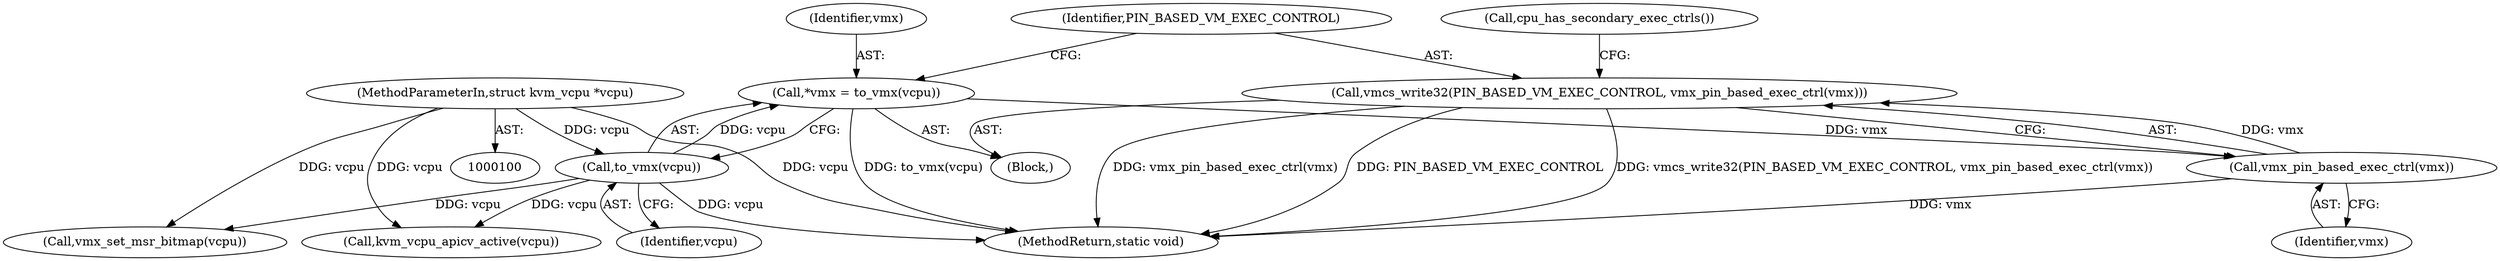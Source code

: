 digraph "0_linux_3ce424e45411cf5a13105e0386b6ecf6eeb4f66f_0@API" {
"1000108" [label="(Call,vmcs_write32(PIN_BASED_VM_EXEC_CONTROL, vmx_pin_based_exec_ctrl(vmx)))"];
"1000110" [label="(Call,vmx_pin_based_exec_ctrl(vmx))"];
"1000104" [label="(Call,*vmx = to_vmx(vcpu))"];
"1000106" [label="(Call,to_vmx(vcpu))"];
"1000101" [label="(MethodParameterIn,struct kvm_vcpu *vcpu)"];
"1000104" [label="(Call,*vmx = to_vmx(vcpu))"];
"1000102" [label="(Block,)"];
"1000109" [label="(Identifier,PIN_BASED_VM_EXEC_CONTROL)"];
"1000106" [label="(Call,to_vmx(vcpu))"];
"1000110" [label="(Call,vmx_pin_based_exec_ctrl(vmx))"];
"1000105" [label="(Identifier,vmx)"];
"1000131" [label="(Call,vmx_set_msr_bitmap(vcpu))"];
"1000111" [label="(Identifier,vmx)"];
"1000113" [label="(Call,cpu_has_secondary_exec_ctrls())"];
"1000101" [label="(MethodParameterIn,struct kvm_vcpu *vcpu)"];
"1000108" [label="(Call,vmcs_write32(PIN_BASED_VM_EXEC_CONTROL, vmx_pin_based_exec_ctrl(vmx)))"];
"1000116" [label="(Call,kvm_vcpu_apicv_active(vcpu))"];
"1000133" [label="(MethodReturn,static void)"];
"1000107" [label="(Identifier,vcpu)"];
"1000108" -> "1000102"  [label="AST: "];
"1000108" -> "1000110"  [label="CFG: "];
"1000109" -> "1000108"  [label="AST: "];
"1000110" -> "1000108"  [label="AST: "];
"1000113" -> "1000108"  [label="CFG: "];
"1000108" -> "1000133"  [label="DDG: vmcs_write32(PIN_BASED_VM_EXEC_CONTROL, vmx_pin_based_exec_ctrl(vmx))"];
"1000108" -> "1000133"  [label="DDG: vmx_pin_based_exec_ctrl(vmx)"];
"1000108" -> "1000133"  [label="DDG: PIN_BASED_VM_EXEC_CONTROL"];
"1000110" -> "1000108"  [label="DDG: vmx"];
"1000110" -> "1000111"  [label="CFG: "];
"1000111" -> "1000110"  [label="AST: "];
"1000110" -> "1000133"  [label="DDG: vmx"];
"1000104" -> "1000110"  [label="DDG: vmx"];
"1000104" -> "1000102"  [label="AST: "];
"1000104" -> "1000106"  [label="CFG: "];
"1000105" -> "1000104"  [label="AST: "];
"1000106" -> "1000104"  [label="AST: "];
"1000109" -> "1000104"  [label="CFG: "];
"1000104" -> "1000133"  [label="DDG: to_vmx(vcpu)"];
"1000106" -> "1000104"  [label="DDG: vcpu"];
"1000106" -> "1000107"  [label="CFG: "];
"1000107" -> "1000106"  [label="AST: "];
"1000106" -> "1000133"  [label="DDG: vcpu"];
"1000101" -> "1000106"  [label="DDG: vcpu"];
"1000106" -> "1000116"  [label="DDG: vcpu"];
"1000106" -> "1000131"  [label="DDG: vcpu"];
"1000101" -> "1000100"  [label="AST: "];
"1000101" -> "1000133"  [label="DDG: vcpu"];
"1000101" -> "1000116"  [label="DDG: vcpu"];
"1000101" -> "1000131"  [label="DDG: vcpu"];
}
